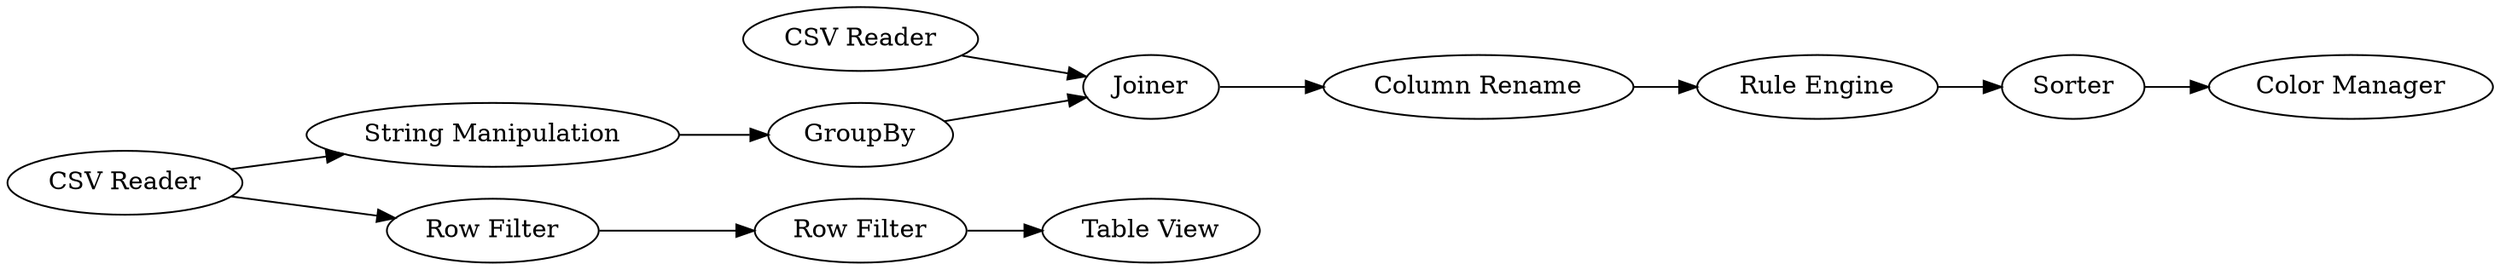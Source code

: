 digraph {
	"6712148717227902377_2" [label=GroupBy]
	"6712148717227902377_33" [label="Color Manager"]
	"6712148717227902377_23" [label="String Manipulation"]
	"6712148717227902377_42" [label="CSV Reader"]
	"6712148717227902377_31" [label=Sorter]
	"6712148717227902377_38" [label="Row Filter"]
	"6712148717227902377_29" [label="Column Rename"]
	"6712148717227902377_30" [label="Rule Engine"]
	"6712148717227902377_39" [label="Row Filter"]
	"6712148717227902377_1" [label="CSV Reader"]
	"6712148717227902377_21" [label=Joiner]
	"6712148717227902377_41" [label="Table View"]
	"6712148717227902377_1" -> "6712148717227902377_23"
	"6712148717227902377_29" -> "6712148717227902377_30"
	"6712148717227902377_2" -> "6712148717227902377_21"
	"6712148717227902377_30" -> "6712148717227902377_31"
	"6712148717227902377_23" -> "6712148717227902377_2"
	"6712148717227902377_42" -> "6712148717227902377_21"
	"6712148717227902377_21" -> "6712148717227902377_29"
	"6712148717227902377_39" -> "6712148717227902377_41"
	"6712148717227902377_1" -> "6712148717227902377_38"
	"6712148717227902377_31" -> "6712148717227902377_33"
	"6712148717227902377_38" -> "6712148717227902377_39"
	rankdir=LR
}
